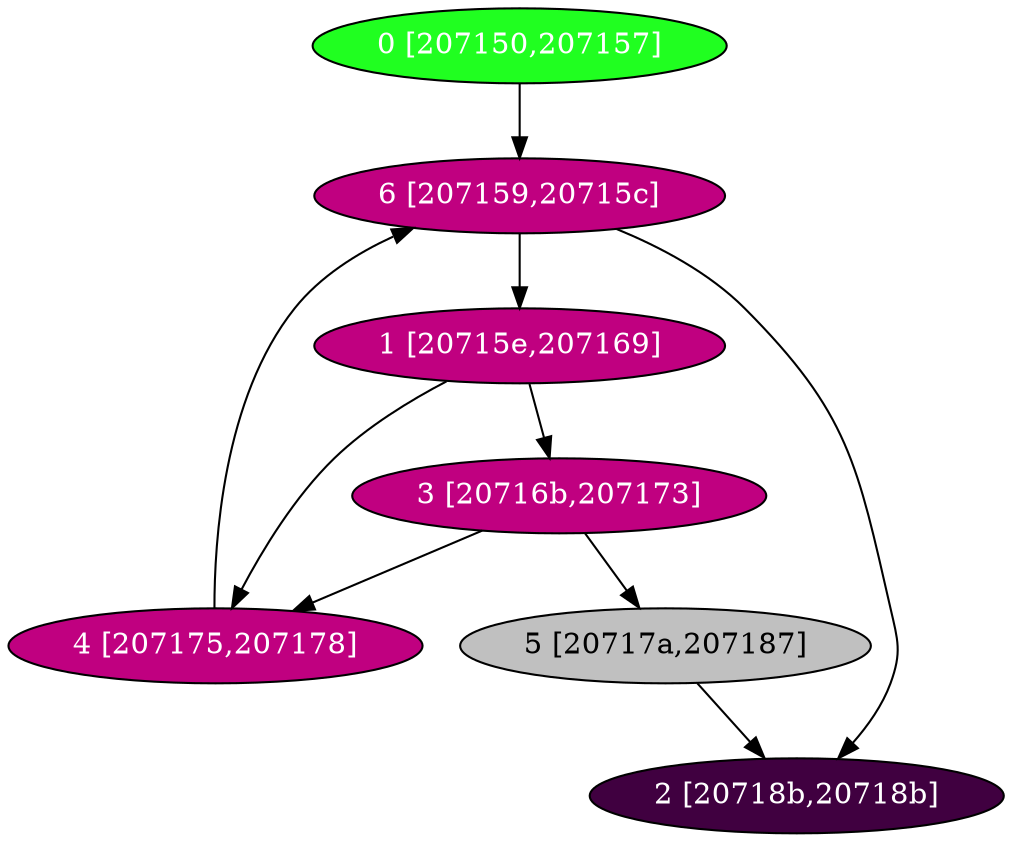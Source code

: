 diGraph libnss3{
	libnss3_0  [style=filled fillcolor="#20FF20" fontcolor="#ffffff" shape=oval label="0 [207150,207157]"]
	libnss3_1  [style=filled fillcolor="#C00080" fontcolor="#ffffff" shape=oval label="1 [20715e,207169]"]
	libnss3_2  [style=filled fillcolor="#400040" fontcolor="#ffffff" shape=oval label="2 [20718b,20718b]"]
	libnss3_3  [style=filled fillcolor="#C00080" fontcolor="#ffffff" shape=oval label="3 [20716b,207173]"]
	libnss3_4  [style=filled fillcolor="#C00080" fontcolor="#ffffff" shape=oval label="4 [207175,207178]"]
	libnss3_5  [style=filled fillcolor="#C0C0C0" fontcolor="#000000" shape=oval label="5 [20717a,207187]"]
	libnss3_6  [style=filled fillcolor="#C00080" fontcolor="#ffffff" shape=oval label="6 [207159,20715c]"]

	libnss3_0 -> libnss3_6
	libnss3_1 -> libnss3_3
	libnss3_1 -> libnss3_4
	libnss3_3 -> libnss3_4
	libnss3_3 -> libnss3_5
	libnss3_4 -> libnss3_6
	libnss3_5 -> libnss3_2
	libnss3_6 -> libnss3_1
	libnss3_6 -> libnss3_2
}